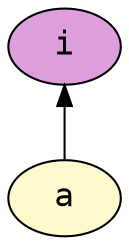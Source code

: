 digraph AST {
node [style=filled fontname=Courier fontsize=16];
edge [dir=back];
0[label="i" fillcolor="plum"];1[label="a" fillcolor="lemonchiffon"];0 -> 1;
}
